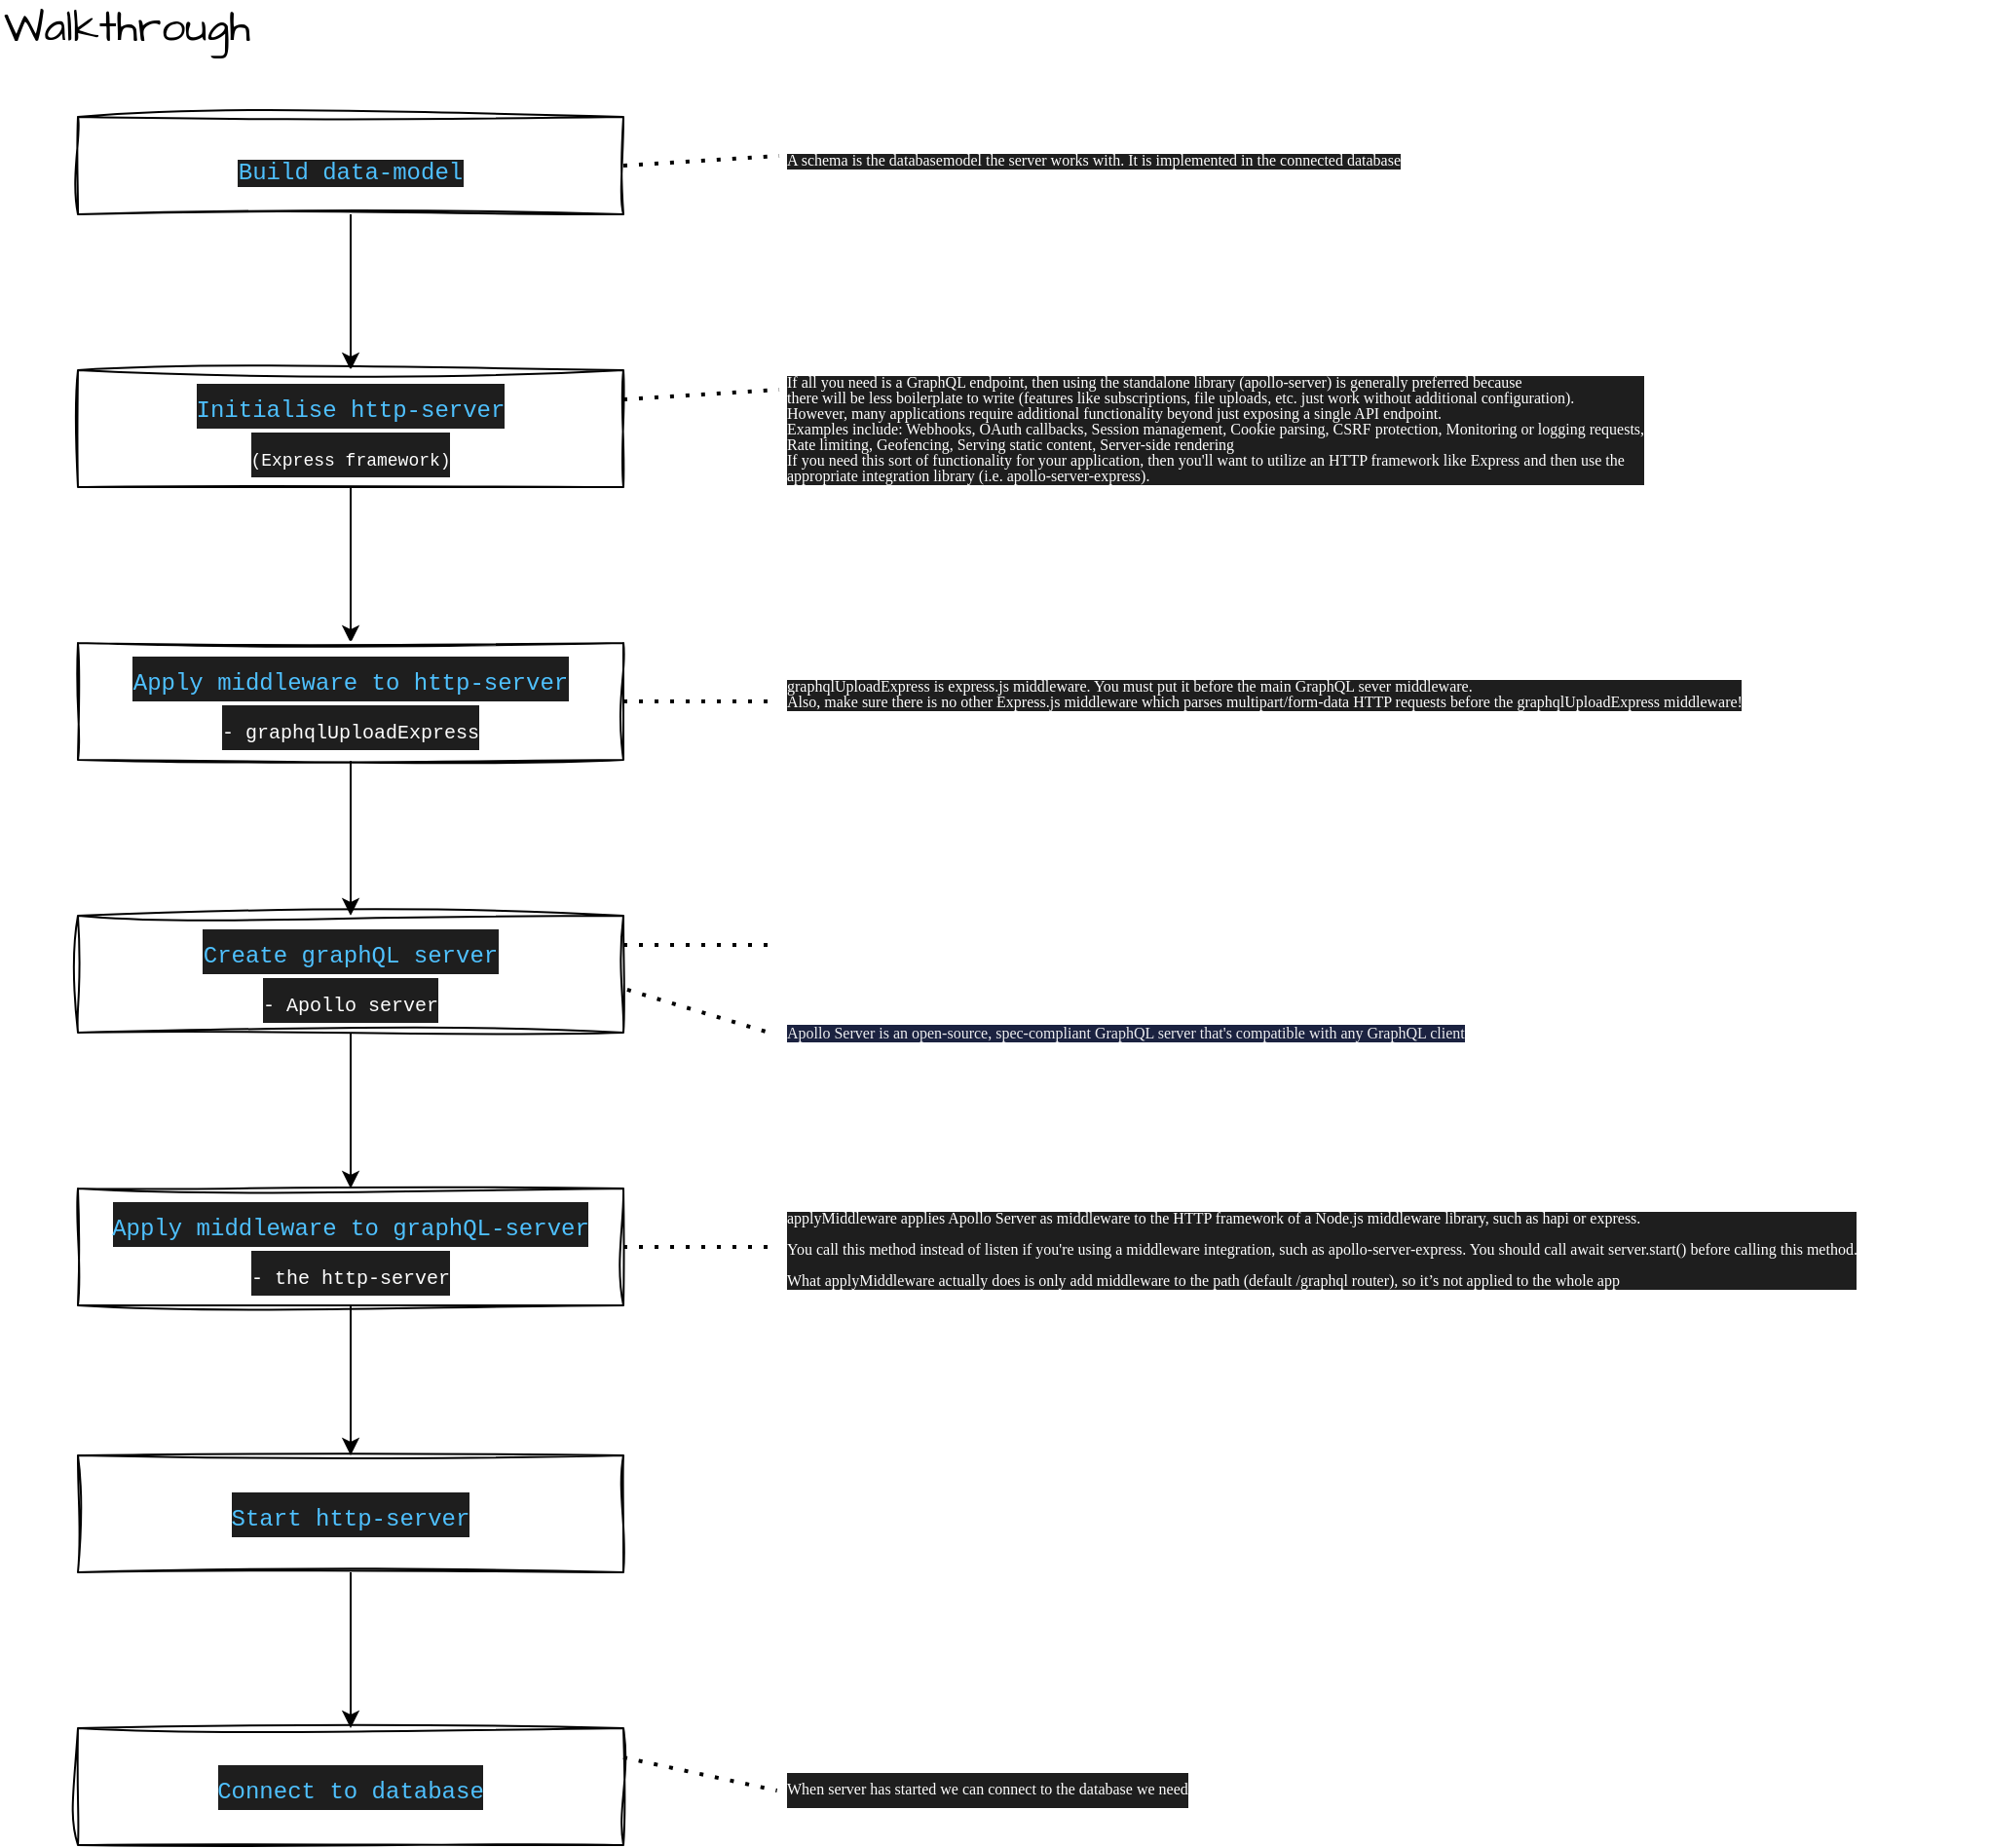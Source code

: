 <mxfile>
    <diagram id="Rjx-U6bYDjUfQmDZbVuL" name="Page-1">
        <mxGraphModel dx="844" dy="809" grid="1" gridSize="10" guides="1" tooltips="1" connect="1" arrows="1" fold="1" page="1" pageScale="1" pageWidth="1169" pageHeight="1654" math="0" shadow="0">
            <root>
                <mxCell id="0"/>
                <mxCell id="1" parent="0"/>
                <mxCell id="5" value="" style="edgeStyle=none;html=1;" edge="1" parent="1" source="2" target="4">
                    <mxGeometry relative="1" as="geometry"/>
                </mxCell>
                <mxCell id="2" value="&lt;span style=&quot;color: rgb(79, 193, 255); background-color: rgb(30, 30, 30); font-family: Menlo, Monaco, &amp;quot;Courier New&amp;quot;, monospace; font-size: 12px;&quot;&gt;Build data-model&lt;/span&gt;" style="rounded=0;whiteSpace=wrap;html=1;sketch=1;hachureGap=4;jiggle=2;curveFitting=1;fontFamily=Architects Daughter;fontSource=https%3A%2F%2Ffonts.googleapis.com%2Fcss%3Ffamily%3DArchitects%2BDaughter;fontSize=20;" parent="1" vertex="1">
                    <mxGeometry x="80" y="110" width="280" height="50" as="geometry"/>
                </mxCell>
                <mxCell id="3" value="Walkthrough" style="text;html=1;strokeColor=none;fillColor=none;align=left;verticalAlign=middle;whiteSpace=wrap;rounded=0;sketch=1;hachureGap=4;jiggle=2;curveFitting=1;fontFamily=Architects Daughter;fontSource=https%3A%2F%2Ffonts.googleapis.com%2Fcss%3Ffamily%3DArchitects%2BDaughter;fontSize=22;" parent="1" vertex="1">
                    <mxGeometry x="40" y="50" width="200" height="30" as="geometry"/>
                </mxCell>
                <mxCell id="9" value="" style="edgeStyle=none;html=1;fontFamily=Verdana;fontSize=9;fontColor=#FFFFFF;" edge="1" parent="1" source="4" target="8">
                    <mxGeometry relative="1" as="geometry"/>
                </mxCell>
                <mxCell id="4" value="&lt;span style=&quot;background-color: rgb(30, 30, 30); font-family: Menlo, Monaco, &amp;quot;Courier New&amp;quot;, monospace;&quot;&gt;&lt;span style=&quot;color: rgb(79, 193, 255); font-size: 12px;&quot;&gt;Initialise http-server&lt;/span&gt;&lt;br&gt;&lt;font color=&quot;#ffffff&quot; style=&quot;font-size: 9px;&quot;&gt;(Express framework)&lt;/font&gt;&lt;br&gt;&lt;/span&gt;" style="rounded=0;whiteSpace=wrap;html=1;sketch=1;hachureGap=4;jiggle=2;curveFitting=1;fontFamily=Architects Daughter;fontSource=https%3A%2F%2Ffonts.googleapis.com%2Fcss%3Ffamily%3DArchitects%2BDaughter;fontSize=20;" vertex="1" parent="1">
                    <mxGeometry x="80" y="240" width="280" height="60" as="geometry"/>
                </mxCell>
                <mxCell id="6" value="&lt;div style=&quot;background-color: rgb(30, 30, 30); font-weight: normal; font-size: 8px; line-height: 100%;&quot;&gt;&lt;p style=&quot;line-height: 100%; font-size: 8px;&quot;&gt;&lt;font color=&quot;#ffffff&quot; style=&quot;font-size: 8px;&quot;&gt;&lt;font style=&quot;font-size: 8px;&quot; face=&quot;Verdana&quot;&gt;If all you need is a GraphQL endpoint, then using the standalone library (apollo-server) is generally preferred because&lt;br style=&quot;font-size: 8px;&quot;&gt;&lt;/font&gt;&lt;font style=&quot;font-size: 8px;&quot; face=&quot;Verdana&quot;&gt;there will be less boilerplate to write (features like subscriptions, file uploads, etc. just work without additional configuration).&lt;br style=&quot;font-size: 8px;&quot;&gt;&lt;/font&gt;&lt;font style=&quot;font-size: 8px;&quot; face=&quot;Verdana&quot;&gt;However, many applications require additional functionality beyond just exposing a single API endpoint.&lt;br style=&quot;font-size: 8px;&quot;&gt;&lt;/font&gt;&lt;font style=&quot;font-size: 8px;&quot; face=&quot;Verdana&quot;&gt;Examples include: Webhooks, OAuth callbacks, Session management, Cookie parsing, CSRF protection, Monitoring or logging requests,&lt;br style=&quot;font-size: 8px;&quot;&gt;&lt;/font&gt;&lt;font style=&quot;font-size: 8px;&quot; face=&quot;Verdana&quot;&gt;Rate limiting, Geofencing, Serving static content, Server-side rendering&lt;br style=&quot;font-size: 8px;&quot;&gt;&lt;/font&gt;&lt;font style=&quot;font-size: 8px;&quot; face=&quot;Verdana&quot;&gt;If you need this sort of functionality for your application, then you'll want to utilize an HTTP framework like Express and then use the&lt;br style=&quot;font-size: 8px;&quot;&gt;&lt;/font&gt;&lt;font style=&quot;font-size: 8px;&quot; face=&quot;Verdana&quot;&gt;appropriate integration library (i.e. apollo-server-express).&lt;/font&gt;&lt;/font&gt;&lt;/p&gt;&lt;/div&gt;" style="text;whiteSpace=wrap;html=1;spacing=4;verticalAlign=middle;labelPosition=center;verticalLabelPosition=middle;align=left;fontSize=8;" vertex="1" parent="1">
                    <mxGeometry x="440" y="230" width="620" height="80" as="geometry"/>
                </mxCell>
                <mxCell id="7" value="" style="endArrow=none;dashed=1;html=1;dashPattern=1 3;strokeWidth=2;fontFamily=Verdana;fontSize=8;fontColor=#FFFFFF;entryX=0;entryY=0.25;entryDx=0;entryDy=0;exitX=1;exitY=0.25;exitDx=0;exitDy=0;" edge="1" parent="1" source="4" target="6">
                    <mxGeometry width="50" height="50" relative="1" as="geometry">
                        <mxPoint x="320" y="250" as="sourcePoint"/>
                        <mxPoint x="370" y="200" as="targetPoint"/>
                    </mxGeometry>
                </mxCell>
                <mxCell id="16" value="" style="edgeStyle=none;html=1;fontFamily=Verdana;fontSize=8;fontColor=#FFFFFF;" edge="1" parent="1" source="8" target="15">
                    <mxGeometry relative="1" as="geometry"/>
                </mxCell>
                <mxCell id="8" value="&lt;span style=&quot;background-color: rgb(30, 30, 30); font-family: Menlo, Monaco, &amp;quot;Courier New&amp;quot;, monospace;&quot;&gt;&lt;span style=&quot;color: rgb(79, 193, 255); font-size: 12px;&quot;&gt;Apply middleware to http-server&lt;/span&gt;&lt;br&gt;&lt;font size=&quot;1&quot; color=&quot;#ffffff&quot;&gt;- graphqlUploadExpress&lt;/font&gt;&lt;br&gt;&lt;/span&gt;" style="rounded=0;whiteSpace=wrap;html=1;sketch=1;hachureGap=4;jiggle=2;curveFitting=1;fontFamily=Architects Daughter;fontSource=https%3A%2F%2Ffonts.googleapis.com%2Fcss%3Ffamily%3DArchitects%2BDaughter;fontSize=20;" vertex="1" parent="1">
                    <mxGeometry x="80" y="380" width="280" height="60" as="geometry"/>
                </mxCell>
                <mxCell id="10" value="&lt;div style=&quot;background-color: rgb(30, 30, 30); font-weight: normal; font-size: 8px; line-height: 100%;&quot;&gt;&lt;div style=&quot;font-size: 8px; line-height: 100%;&quot;&gt;&lt;span style=&quot;font-size: 8px;&quot;&gt;graphqlUploadExpress is express.js middleware. You must put it before the main GraphQL sever middleware.&lt;/span&gt;&lt;/div&gt;&lt;div style=&quot;font-size: 8px; line-height: 100%;&quot;&gt;&lt;span style=&quot;font-size: 8px;&quot;&gt;Also, make sure there is no other Express.js middleware which parses multipart/form-data HTTP requests before the graphqlUploadExpress middleware!&lt;/span&gt;&lt;/div&gt;&lt;div style=&quot;font-size: 8px;&quot;&gt;&lt;span style=&quot;font-size: 8px;&quot;&gt; &lt;/span&gt;&lt;/div&gt;&lt;/div&gt;" style="text;whiteSpace=wrap;html=1;fontSize=8;fontFamily=Verdana;fontColor=#FFFFFF;spacingTop=0;spacing=4;" vertex="1" parent="1">
                    <mxGeometry x="440" y="390" width="560" height="40" as="geometry"/>
                </mxCell>
                <mxCell id="11" value="" style="endArrow=none;dashed=1;html=1;dashPattern=1 3;strokeWidth=2;fontFamily=Verdana;fontSize=8;fontColor=#FFFFFF;entryX=0;entryY=0.5;entryDx=0;entryDy=0;exitX=1;exitY=0.5;exitDx=0;exitDy=0;" edge="1" parent="1" source="8" target="10">
                    <mxGeometry width="50" height="50" relative="1" as="geometry">
                        <mxPoint x="280" y="265" as="sourcePoint"/>
                        <mxPoint x="386.9" y="218" as="targetPoint"/>
                    </mxGeometry>
                </mxCell>
                <mxCell id="12" value="&lt;div style=&quot;background-color: rgb(30, 30, 30); font-weight: normal; font-size: 8px; line-height: 100%;&quot;&gt;&lt;div style=&quot;font-size: 8px; line-height: 100%;&quot;&gt;A schema is the databasemodel the server works with. It is implemented in the connected database&lt;/div&gt;&lt;div style=&quot;font-size: 8px;&quot;&gt;&lt;span style=&quot;font-size: 8px;&quot;&gt; &lt;/span&gt;&lt;/div&gt;&lt;/div&gt;" style="text;whiteSpace=wrap;html=1;fontSize=8;fontFamily=Verdana;fontColor=#FFFFFF;spacing=4;" vertex="1" parent="1">
                    <mxGeometry x="440" y="120" width="560" height="20" as="geometry"/>
                </mxCell>
                <mxCell id="13" value="" style="endArrow=none;dashed=1;html=1;dashPattern=1 3;strokeWidth=2;fontFamily=Verdana;fontSize=8;fontColor=#FFFFFF;entryX=0;entryY=0.5;entryDx=0;entryDy=0;exitX=1;exitY=0.5;exitDx=0;exitDy=0;" edge="1" parent="1" source="2" target="12">
                    <mxGeometry width="50" height="50" relative="1" as="geometry">
                        <mxPoint x="330" y="420" as="sourcePoint"/>
                        <mxPoint x="410" y="410" as="targetPoint"/>
                    </mxGeometry>
                </mxCell>
                <mxCell id="15" value="&lt;span style=&quot;background-color: rgb(30, 30, 30); font-family: Menlo, Monaco, &amp;quot;Courier New&amp;quot;, monospace;&quot;&gt;&lt;span style=&quot;color: rgb(79, 193, 255); font-size: 12px;&quot;&gt;Create graphQL server&lt;/span&gt;&lt;br&gt;&lt;font size=&quot;1&quot; color=&quot;#ffffff&quot;&gt;- Apollo server&lt;/font&gt;&lt;br&gt;&lt;/span&gt;" style="rounded=0;whiteSpace=wrap;html=1;sketch=1;hachureGap=4;jiggle=2;curveFitting=1;fontFamily=Architects Daughter;fontSource=https%3A%2F%2Ffonts.googleapis.com%2Fcss%3Ffamily%3DArchitects%2BDaughter;fontSize=20;" vertex="1" parent="1">
                    <mxGeometry x="80" y="520" width="280" height="60" as="geometry"/>
                </mxCell>
                <mxCell id="17" value="&lt;p style=&quot;line-height: 100%;&quot;&gt;&lt;span style=&quot;font-size: 8px; font-style: normal; font-variant-ligatures: normal; font-variant-caps: normal; font-weight: 300; letter-spacing: normal; orphans: 2; text-align: center; text-indent: 0px; text-transform: none; widows: 2; word-spacing: 0px; -webkit-text-stroke-width: 0px; text-decoration-thickness: initial; text-decoration-style: initial; text-decoration-color: initial; float: none; display: inline !important;&quot;&gt;GraphQL is a query language for APIs and a runtime for fulfilling those queries with your existing data. GraphQL provides a complete and understandable description of the data in your API, gives clients the power to ask for exactly what they need and nothing more, makes it easier to evolve APIs over time, and enables powerful developer&amp;nbsp;tools.&lt;/span&gt;&lt;/p&gt;" style="text;whiteSpace=wrap;html=1;fontSize=8;fontFamily=Verdana;fontColor=#FFFFFF;spacing=4;" vertex="1" parent="1">
                    <mxGeometry x="440" y="510" width="560" height="50" as="geometry"/>
                </mxCell>
                <mxCell id="18" value="&lt;p style=&quot;&quot;&gt;&lt;span style=&quot;border-color: var(--chakra-colors-whiteAlpha-300); border-width: 0px; border-style: solid; box-sizing: border-box; overflow-wrap: break-word; font-weight: var(--chakra-fontWeights-strong); color: rgba(255, 255, 255, 0.92); background-color: rgb(27, 34, 64);&quot;&gt;Apollo Server is an&amp;nbsp;&lt;a style=&quot;color: var(--chakra-colors-primary); border-color: var(--chakra-colors-whiteAlpha-300); border-width: 0px; border-style: solid; box-sizing: border-box; overflow-wrap: break-word; background-color: transparent; text-decoration-line: none; transition-property: var(--chakra-transition-property-common); transition-duration: var(--chakra-transition-duration-fast); transition-timing-function: var(--chakra-transition-easing-ease-out); cursor: pointer; outline: transparent solid 2px; outline-offset: 2px;&quot; href=&quot;https://github.com/apollographql/apollo-server&quot; class=&quot;chakra-link css-7i8qdf&quot; target=&quot;_blank&quot;&gt;open-source&lt;/a&gt;, spec-compliant GraphQL server&lt;/span&gt;&lt;span style=&quot;color: rgba(255, 255, 255, 0.92); background-color: rgb(27, 34, 64);&quot;&gt;&amp;nbsp;that's compatible with any GraphQL client&lt;/span&gt;&lt;br&gt;&lt;/p&gt;" style="text;html=1;align=left;verticalAlign=middle;resizable=0;points=[];autosize=1;strokeColor=none;fillColor=none;fontSize=8;fontFamily=Verdana;fontColor=#FFFFFF;labelBackgroundColor=none;spacing=4;" vertex="1" parent="1">
                    <mxGeometry x="440" y="560" width="460" height="40" as="geometry"/>
                </mxCell>
                <mxCell id="26" value="" style="edgeStyle=none;html=1;fontFamily=Verdana;fontSize=8;fontColor=#FFFFFF;" edge="1" parent="1" source="19" target="25">
                    <mxGeometry relative="1" as="geometry"/>
                </mxCell>
                <mxCell id="19" value="&lt;span style=&quot;background-color: rgb(30, 30, 30); font-family: Menlo, Monaco, &amp;quot;Courier New&amp;quot;, monospace;&quot;&gt;&lt;span style=&quot;color: rgb(79, 193, 255); font-size: 12px;&quot;&gt;Apply middleware to graphQL-server&lt;/span&gt;&lt;br&gt;&lt;font size=&quot;1&quot; color=&quot;#ffffff&quot;&gt;- the http-server&lt;/font&gt;&lt;br&gt;&lt;/span&gt;" style="rounded=0;whiteSpace=wrap;html=1;sketch=1;hachureGap=4;jiggle=2;curveFitting=1;fontFamily=Architects Daughter;fontSource=https%3A%2F%2Ffonts.googleapis.com%2Fcss%3Ffamily%3DArchitects%2BDaughter;fontSize=20;" vertex="1" parent="1">
                    <mxGeometry x="80" y="660" width="280" height="60" as="geometry"/>
                </mxCell>
                <mxCell id="20" value="" style="endArrow=none;dashed=1;html=1;dashPattern=1 3;strokeWidth=2;fontFamily=Verdana;fontSize=8;fontColor=#FFFFFF;entryX=0;entryY=0.5;entryDx=0;entryDy=0;exitX=1;exitY=0.5;exitDx=0;exitDy=0;" edge="1" parent="1" source="19" target="22">
                    <mxGeometry width="50" height="50" relative="1" as="geometry">
                        <mxPoint x="280" y="545" as="sourcePoint"/>
                        <mxPoint x="400" y="690" as="targetPoint"/>
                    </mxGeometry>
                </mxCell>
                <mxCell id="21" value="" style="edgeStyle=none;html=1;fontFamily=Verdana;fontSize=8;fontColor=#FFFFFF;exitX=0.5;exitY=1;exitDx=0;exitDy=0;entryX=0.5;entryY=0;entryDx=0;entryDy=0;" edge="1" parent="1" source="15" target="19">
                    <mxGeometry relative="1" as="geometry">
                        <mxPoint x="210" y="450" as="sourcePoint"/>
                        <mxPoint x="210" y="530" as="targetPoint"/>
                    </mxGeometry>
                </mxCell>
                <mxCell id="22" value="&lt;div style=&quot;background-color: rgb(30, 30, 30); font-weight: normal; font-size: 8px; line-height: 100%;&quot;&gt;&lt;div style=&quot;line-height: 100%;&quot;&gt;&lt;div style=&quot;line-height: 100%;&quot;&gt;&lt;p style=&quot;line-height: 100%;&quot;&gt;applyMiddleware applies Apollo Server as middleware to the HTTP framework of a Node.js middleware library, such as hapi or express.&lt;/p&gt;&lt;p style=&quot;line-height: 100%;&quot;&gt;You call this method instead of listen if you're using a middleware integration, such as apollo-server-express. You should call await server.start() before calling this method.&lt;/p&gt;&lt;p style=&quot;line-height: 100%;&quot;&gt;What applyMiddleware actually does is only add middleware to the path (default /graphql router), so it’s not applied to the whole app&lt;/p&gt;&lt;div style=&quot;font-family: Menlo, Monaco, &amp;quot;Courier New&amp;quot;, monospace; color: rgb(212, 212, 212);&quot;&gt;  &lt;/div&gt;&lt;/div&gt;&lt;/div&gt;&lt;div style=&quot;font-size: 8px;&quot;&gt;&lt;span style=&quot;font-size: 8px;&quot;&gt; &lt;/span&gt;&lt;/div&gt;&lt;/div&gt;" style="text;whiteSpace=wrap;html=1;fontSize=8;fontFamily=Verdana;fontColor=#FFFFFF;spacingTop=0;spacing=4;" vertex="1" parent="1">
                    <mxGeometry x="440" y="655" width="560" height="70" as="geometry"/>
                </mxCell>
                <mxCell id="23" value="" style="endArrow=none;dashed=1;html=1;dashPattern=1 3;strokeWidth=2;fontFamily=Verdana;fontSize=8;fontColor=#FFFFFF;entryX=-0.004;entryY=0.525;entryDx=0;entryDy=0;entryPerimeter=0;exitX=1.007;exitY=0.633;exitDx=0;exitDy=0;exitPerimeter=0;" edge="1" parent="1" source="15" target="18">
                    <mxGeometry width="50" height="50" relative="1" as="geometry">
                        <mxPoint x="360" y="570" as="sourcePoint"/>
                        <mxPoint x="440" y="570" as="targetPoint"/>
                    </mxGeometry>
                </mxCell>
                <mxCell id="24" value="" style="endArrow=none;dashed=1;html=1;dashPattern=1 3;strokeWidth=2;fontFamily=Verdana;fontSize=8;fontColor=#FFFFFF;entryX=0;entryY=0.5;entryDx=0;entryDy=0;exitX=1;exitY=0.25;exitDx=0;exitDy=0;" edge="1" parent="1" source="15" target="17">
                    <mxGeometry width="50" height="50" relative="1" as="geometry">
                        <mxPoint x="371.96" y="567.98" as="sourcePoint"/>
                        <mxPoint x="448.16" y="591" as="targetPoint"/>
                    </mxGeometry>
                </mxCell>
                <mxCell id="28" value="" style="edgeStyle=none;html=1;fontFamily=Verdana;fontSize=8;fontColor=#FFFFFF;" edge="1" parent="1" source="25" target="27">
                    <mxGeometry relative="1" as="geometry"/>
                </mxCell>
                <mxCell id="25" value="&lt;span style=&quot;background-color: rgb(30, 30, 30); font-family: Menlo, Monaco, &amp;quot;Courier New&amp;quot;, monospace;&quot;&gt;&lt;font color=&quot;#4fc1ff&quot;&gt;&lt;span style=&quot;font-size: 12px;&quot;&gt;Start http-server&lt;/span&gt;&lt;/font&gt;&lt;br&gt;&lt;/span&gt;" style="rounded=0;whiteSpace=wrap;html=1;sketch=1;hachureGap=4;jiggle=2;curveFitting=1;fontFamily=Architects Daughter;fontSource=https%3A%2F%2Ffonts.googleapis.com%2Fcss%3Ffamily%3DArchitects%2BDaughter;fontSize=20;labelBackgroundColor=none;fontColor=#FFFFFF;" vertex="1" parent="1">
                    <mxGeometry x="80" y="797" width="280" height="60" as="geometry"/>
                </mxCell>
                <mxCell id="27" value="&lt;span style=&quot;background-color: rgb(30, 30, 30); font-family: Menlo, Monaco, &amp;quot;Courier New&amp;quot;, monospace;&quot;&gt;&lt;font color=&quot;#4fc1ff&quot;&gt;&lt;span style=&quot;font-size: 12px;&quot;&gt;Connect to database&lt;/span&gt;&lt;/font&gt;&lt;br&gt;&lt;/span&gt;" style="rounded=0;whiteSpace=wrap;html=1;sketch=1;hachureGap=4;jiggle=2;curveFitting=1;fontFamily=Architects Daughter;fontSource=https%3A%2F%2Ffonts.googleapis.com%2Fcss%3Ffamily%3DArchitects%2BDaughter;fontSize=20;labelBackgroundColor=none;fontColor=#FFFFFF;" vertex="1" parent="1">
                    <mxGeometry x="80" y="937" width="280" height="60" as="geometry"/>
                </mxCell>
                <mxCell id="29" value="&lt;div style=&quot;background-color: rgb(30, 30, 30); font-size: 8px; line-height: 18px;&quot;&gt;&lt;div style=&quot;font-size: 8px;&quot;&gt;&lt;span style=&quot;font-size: 8px;&quot;&gt;When server has started we can connect to the database we need&lt;/span&gt;&lt;/div&gt;&lt;div style=&quot;font-size: 8px;&quot;&gt;&lt;span style=&quot;font-size: 8px;&quot;&gt;   &lt;/span&gt;&lt;/div&gt;&lt;/div&gt;" style="text;html=1;align=left;verticalAlign=middle;resizable=0;points=[];autosize=1;strokeColor=none;fillColor=none;fontSize=8;fontFamily=Verdana;fontColor=#FFFFFF;labelBackgroundColor=none;spacing=4;" vertex="1" parent="1">
                    <mxGeometry x="440" y="948.01" width="290" height="40" as="geometry"/>
                </mxCell>
                <mxCell id="30" value="" style="endArrow=none;dashed=1;html=1;dashPattern=1 3;strokeWidth=2;fontFamily=Verdana;fontSize=8;fontColor=#FFFFFF;entryX=-0.004;entryY=0.525;entryDx=0;entryDy=0;entryPerimeter=0;exitX=1;exitY=0.25;exitDx=0;exitDy=0;" edge="1" parent="1" target="29" source="27">
                    <mxGeometry width="50" height="50" relative="1" as="geometry">
                        <mxPoint x="361.96" y="945.99" as="sourcePoint"/>
                        <mxPoint x="440" y="958.01" as="targetPoint"/>
                    </mxGeometry>
                </mxCell>
            </root>
        </mxGraphModel>
    </diagram>
</mxfile>